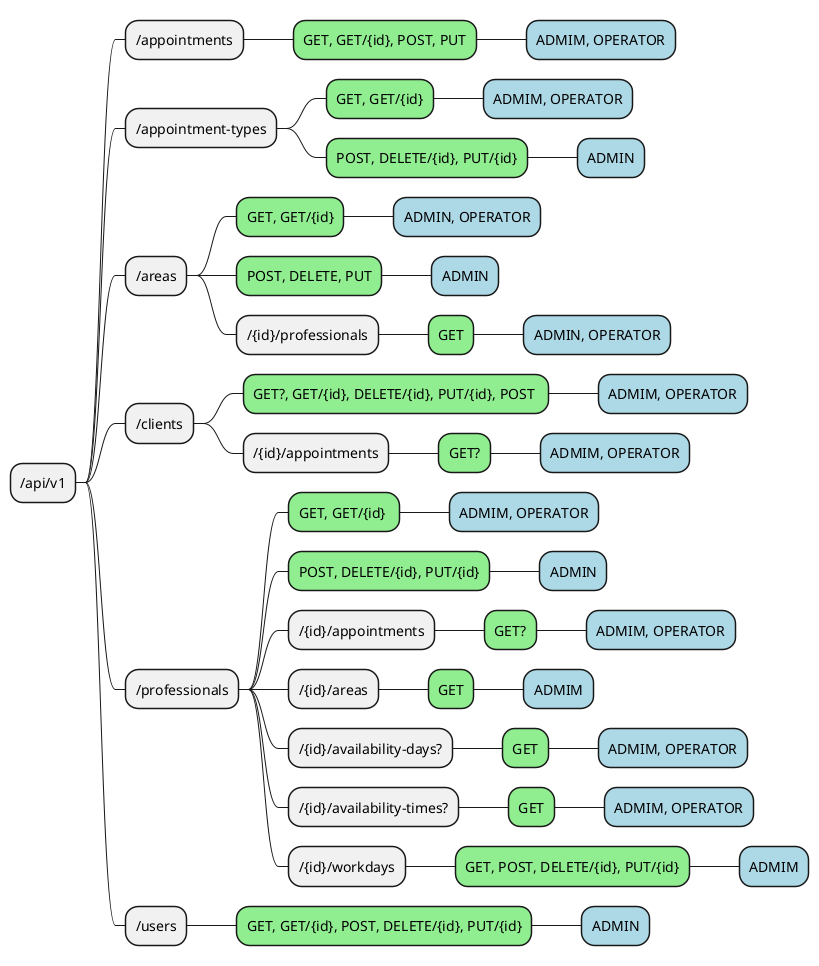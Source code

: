 @startmindmap "end_points"
* /api/v1

    ** /appointments
        ***[#LightGreen] GET, GET/{id}, POST, PUT
          ****[#LightBlue] ADMIM, OPERATOR

    ** /appointment-types
        ***[#LightGreen] GET, GET/{id}
            ****[#LightBlue] ADMIM, OPERATOR
        ***[#LightGreen] POST, DELETE/{id}, PUT/{id}
            ****[#LightBlue] ADMIN
    
    ** /areas
        ***[#LightGreen] GET, GET/{id}
            ****[#LightBlue] ADMIN, OPERATOR
        ***[#LightGreen] POST, DELETE, PUT
            ****[#LightBlue] ADMIN
        *** /{id}/professionals
            ****[#LightGreen] GET
                *****[#LightBlue] ADMIN, OPERATOR


    ** /clients
        ***[#LightGreen] GET?, GET/{id}, DELETE/{id}, PUT/{id}, POST 
            ****[#LightBlue] ADMIM, OPERATOR
        *** /{id}/appointments
            ****[#LightGreen] GET?
                *****[#LightBlue] ADMIM, OPERATOR
             
    ** /professionals
        ***[#LightGreen] GET, GET/{id} 
            ****[#lightblue] ADMIM, OPERATOR
        
        ***[#LightGreen] POST, DELETE/{id}, PUT/{id}
            ****[#LightBlue] ADMIN
        
        *** /{id}/appointments
            ****[#LightGreen] GET?
                *****[#LightBlue] ADMIM, OPERATOR
        
        *** /{id}/areas
            ****[#LightGreen] GET
                *****[#LightBlue] ADMIM

        *** /{id}/availability-days?
          ****[#LightGreen] GET
                *****[#LightBlue] ADMIM, OPERATOR

        *** /{id}/availability-times?
          ****[#LightGreen] GET
                *****[#LightBlue] ADMIM, OPERATOR
        
        *** /{id}/workdays
            ****[#LightGreen] GET, POST, DELETE/{id}, PUT/{id}
                *****[#LightBlue] ADMIM
        
    
    ** /users
      ***[#LightGreen] GET, GET/{id}, POST, DELETE/{id}, PUT/{id}
            ****[#LightBlue] ADMIN
@endmindmap